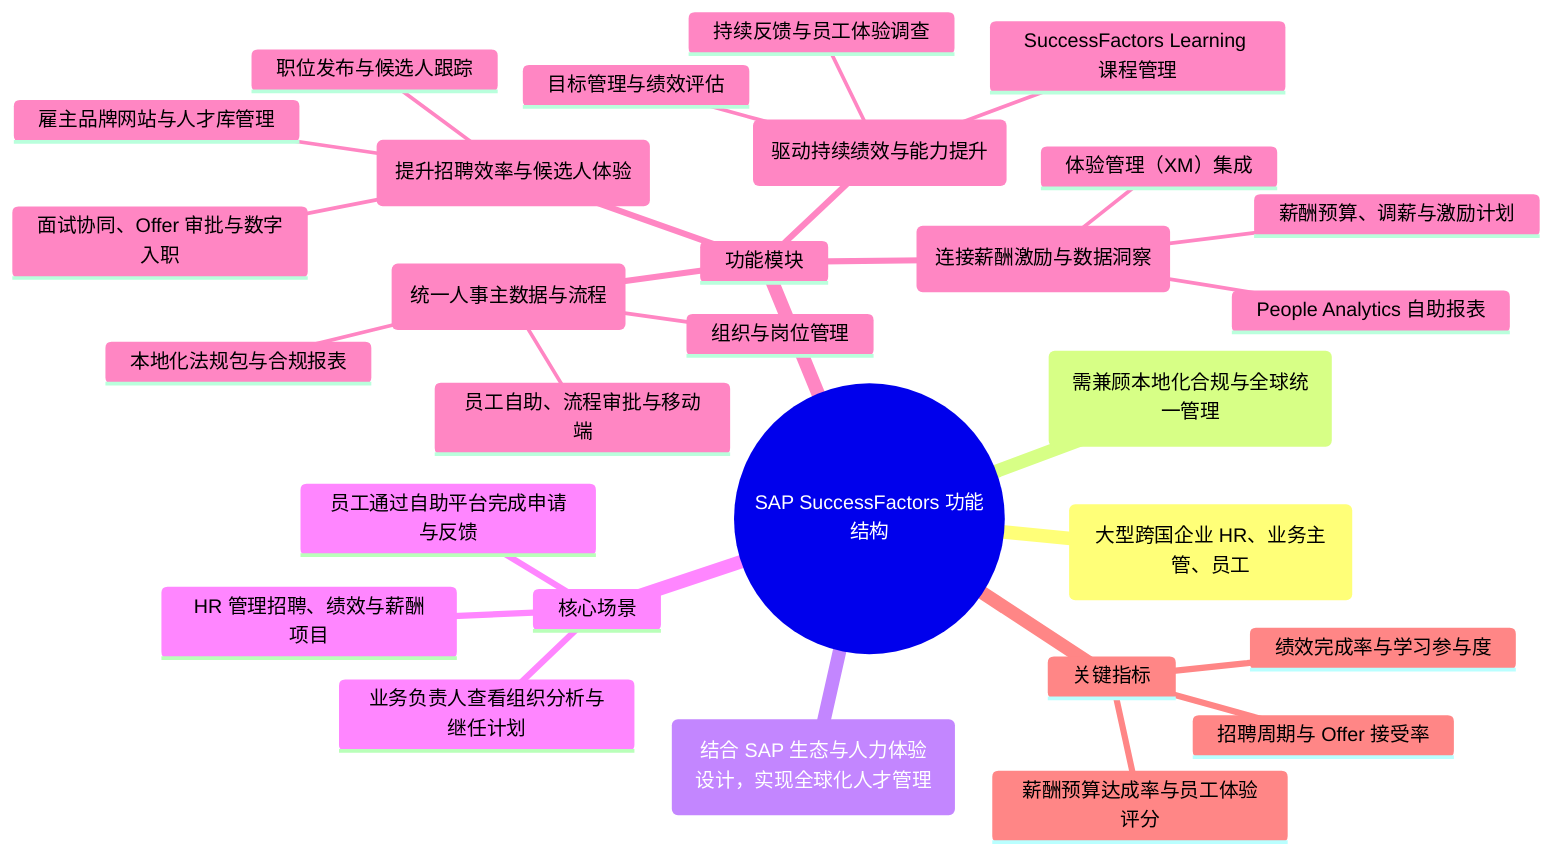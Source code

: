 %% Auto-generated by scripts/generate_assets.py
mindmap
  root((SAP SuccessFactors 功能结构))
    目标用户(大型跨国企业 HR、业务主管、员工)
    核心痛点(需兼顾本地化合规与全球统一管理)
    价值主张(结合 SAP 生态与人力体验设计，实现全球化人才管理)
    核心场景
      员工通过自助平台完成申请与反馈
      HR 管理招聘、绩效与薪酬项目
      业务负责人查看组织分析与继任计划
    功能模块
      Employee Central(统一人事主数据与流程)
        组织与岗位管理
        员工自助、流程审批与移动端
        本地化法规包与合规报表
      人才招聘与入职(提升招聘效率与候选人体验)
        职位发布与候选人跟踪
        面试协同、Offer 审批与数字入职
        雇主品牌网站与人才库管理
      绩效与学习(驱动持续绩效与能力提升)
        目标管理与绩效评估
        SuccessFactors Learning 课程管理
        持续反馈与员工体验调查
      薪酬与分析(连接薪酬激励与数据洞察)
        薪酬预算、调薪与激励计划
        People Analytics 自助报表
        体验管理（XM）集成
    关键指标
      招聘周期与 Offer 接受率
      绩效完成率与学习参与度
      薪酬预算达成率与员工体验评分